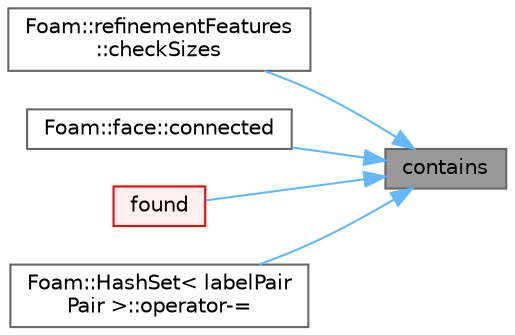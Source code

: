 digraph "contains"
{
 // LATEX_PDF_SIZE
  bgcolor="transparent";
  edge [fontname=Helvetica,fontsize=10,labelfontname=Helvetica,labelfontsize=10];
  node [fontname=Helvetica,fontsize=10,shape=box,height=0.2,width=0.4];
  rankdir="RL";
  Node1 [id="Node000001",label="contains",height=0.2,width=0.4,color="gray40", fillcolor="grey60", style="filled", fontcolor="black",tooltip=" "];
  Node1 -> Node2 [id="edge1_Node000001_Node000002",dir="back",color="steelblue1",style="solid",tooltip=" "];
  Node2 [id="Node000002",label="Foam::refinementFeatures\l::checkSizes",height=0.2,width=0.4,color="grey40", fillcolor="white", style="filled",URL="$classFoam_1_1refinementFeatures.html#a0b7b01a88e241823d875488fbb5d2c51",tooltip=" "];
  Node1 -> Node3 [id="edge2_Node000001_Node000003",dir="back",color="steelblue1",style="solid",tooltip=" "];
  Node3 [id="Node000003",label="Foam::face::connected",height=0.2,width=0.4,color="grey40", fillcolor="white", style="filled",URL="$classFoam_1_1face.html#a6142635d0cb9283f9d65589b3450c7b0",tooltip=" "];
  Node1 -> Node4 [id="edge3_Node000001_Node000004",dir="back",color="steelblue1",style="solid",tooltip=" "];
  Node4 [id="Node000004",label="found",height=0.2,width=0.4,color="red", fillcolor="#FFF0F0", style="filled",URL="$classFoam_1_1UList.html#a214be83d79161b5d3e59e981bea30f0b",tooltip=" "];
  Node1 -> Node24 [id="edge4_Node000001_Node000024",dir="back",color="steelblue1",style="solid",tooltip=" "];
  Node24 [id="Node000024",label="Foam::HashSet\< labelPair\lPair \>::operator-=",height=0.2,width=0.4,color="grey40", fillcolor="white", style="filled",URL="$classFoam_1_1HashSet.html#aa6cb2de028ba9a19d8d501333a864dbd",tooltip=" "];
}
